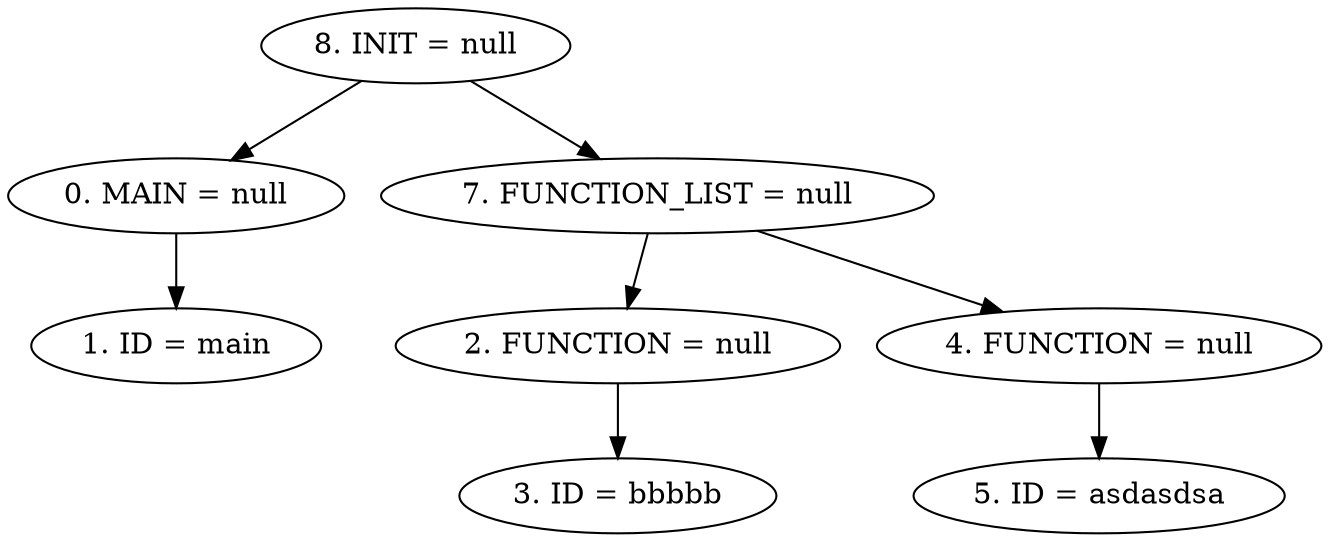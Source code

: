digraph G {
"8. INIT = null"->"0. MAIN = null"
"0. MAIN = null"->"1. ID = main"
"8. INIT = null"->"7. FUNCTION_LIST = null"
"7. FUNCTION_LIST = null"->"2. FUNCTION = null"
"2. FUNCTION = null"->"3. ID = bbbbb"
"7. FUNCTION_LIST = null"->"4. FUNCTION = null"
"4. FUNCTION = null"->"5. ID = asdasdsa"


}
